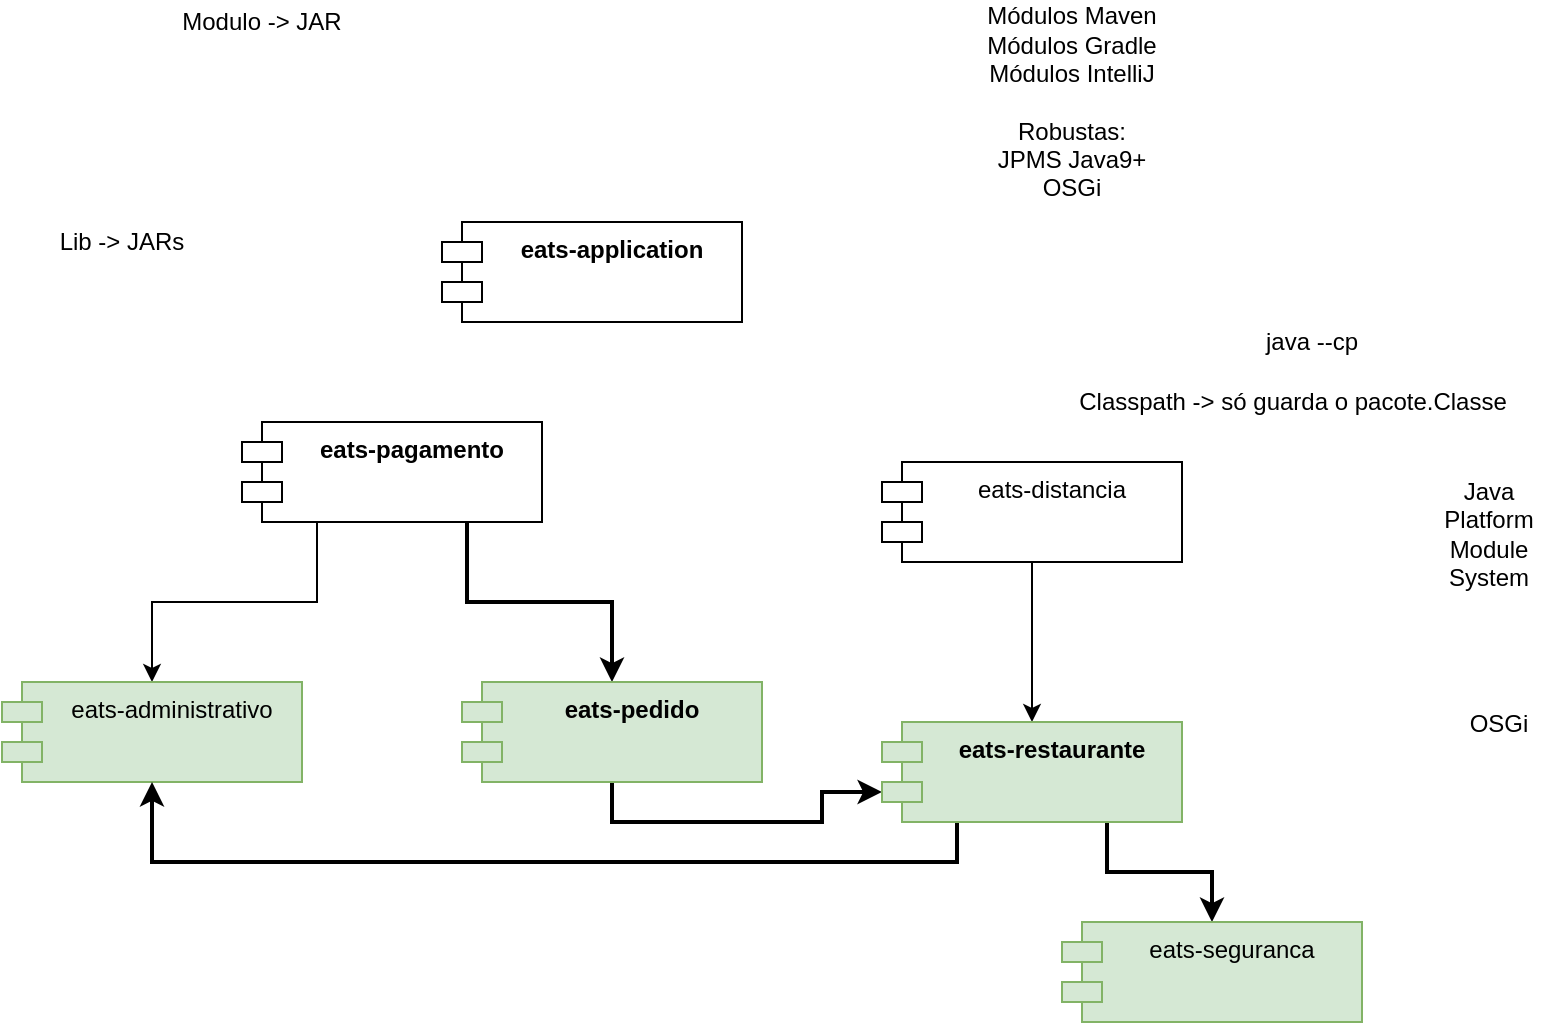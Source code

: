 <mxfile version="12.9.4" type="device"><diagram id="_yTQnMyqzVm5JlsCH8YL" name="Page-1"><mxGraphModel dx="868" dy="448" grid="1" gridSize="10" guides="1" tooltips="1" connect="1" arrows="1" fold="1" page="1" pageScale="1" pageWidth="850" pageHeight="1100" math="0" shadow="0"><root><mxCell id="0"/><mxCell id="1" parent="0"/><mxCell id="GqL_tACmPNyeMi0VRxGG-11" style="edgeStyle=orthogonalEdgeStyle;rounded=0;orthogonalLoop=1;jettySize=auto;html=1;exitX=0.25;exitY=1;exitDx=0;exitDy=0;entryX=0.5;entryY=0;entryDx=0;entryDy=0;" edge="1" parent="1" source="GqL_tACmPNyeMi0VRxGG-1" target="GqL_tACmPNyeMi0VRxGG-9"><mxGeometry relative="1" as="geometry"/></mxCell><mxCell id="GqL_tACmPNyeMi0VRxGG-12" style="edgeStyle=orthogonalEdgeStyle;rounded=0;orthogonalLoop=1;jettySize=auto;html=1;exitX=0.75;exitY=1;exitDx=0;exitDy=0;fontStyle=0;strokeWidth=2;" edge="1" parent="1" source="GqL_tACmPNyeMi0VRxGG-1" target="GqL_tACmPNyeMi0VRxGG-10"><mxGeometry relative="1" as="geometry"/></mxCell><mxCell id="GqL_tACmPNyeMi0VRxGG-1" value="eats-pagamento" style="shape=module;align=left;spacingLeft=20;align=center;verticalAlign=top;fontStyle=1" vertex="1" parent="1"><mxGeometry x="190" y="240" width="150" height="50" as="geometry"/></mxCell><mxCell id="GqL_tACmPNyeMi0VRxGG-7" value="Lib -&amp;gt; JARs" style="text;html=1;strokeColor=none;fillColor=none;align=center;verticalAlign=middle;whiteSpace=wrap;rounded=0;" vertex="1" parent="1"><mxGeometry x="70" y="140" width="120" height="20" as="geometry"/></mxCell><mxCell id="GqL_tACmPNyeMi0VRxGG-8" value="Modulo -&amp;gt; JAR" style="text;html=1;strokeColor=none;fillColor=none;align=center;verticalAlign=middle;whiteSpace=wrap;rounded=0;" vertex="1" parent="1"><mxGeometry x="80" y="30" width="240" height="20" as="geometry"/></mxCell><mxCell id="GqL_tACmPNyeMi0VRxGG-9" value="eats-administrativo" style="shape=module;align=left;spacingLeft=20;align=center;verticalAlign=top;fillColor=#d5e8d4;strokeColor=#82b366;" vertex="1" parent="1"><mxGeometry x="70" y="370" width="150" height="50" as="geometry"/></mxCell><mxCell id="GqL_tACmPNyeMi0VRxGG-20" style="edgeStyle=orthogonalEdgeStyle;rounded=0;orthogonalLoop=1;jettySize=auto;html=1;exitX=0.5;exitY=1;exitDx=0;exitDy=0;entryX=0;entryY=0;entryDx=0;entryDy=35;entryPerimeter=0;strokeWidth=2;" edge="1" parent="1" source="GqL_tACmPNyeMi0VRxGG-10" target="GqL_tACmPNyeMi0VRxGG-15"><mxGeometry relative="1" as="geometry"/></mxCell><mxCell id="GqL_tACmPNyeMi0VRxGG-10" value="eats-pedido" style="shape=module;align=left;spacingLeft=20;align=center;verticalAlign=top;fontStyle=1;fillColor=#d5e8d4;strokeColor=#82b366;" vertex="1" parent="1"><mxGeometry x="300" y="370" width="150" height="50" as="geometry"/></mxCell><mxCell id="GqL_tACmPNyeMi0VRxGG-13" value="Módulos Maven&lt;br&gt;Módulos Gradle&lt;br&gt;Módulos IntelliJ&lt;br&gt;&lt;br&gt;Robustas:&lt;br&gt;JPMS Java9+&lt;br&gt;OSGi" style="text;html=1;strokeColor=none;fillColor=none;align=center;verticalAlign=middle;whiteSpace=wrap;rounded=0;" vertex="1" parent="1"><mxGeometry x="520" y="70" width="170" height="20" as="geometry"/></mxCell><mxCell id="GqL_tACmPNyeMi0VRxGG-16" style="edgeStyle=orthogonalEdgeStyle;rounded=0;orthogonalLoop=1;jettySize=auto;html=1;exitX=0.5;exitY=1;exitDx=0;exitDy=0;entryX=0.5;entryY=0;entryDx=0;entryDy=0;" edge="1" parent="1" source="GqL_tACmPNyeMi0VRxGG-14" target="GqL_tACmPNyeMi0VRxGG-15"><mxGeometry relative="1" as="geometry"/></mxCell><mxCell id="GqL_tACmPNyeMi0VRxGG-14" value="eats-distancia" style="shape=module;align=left;spacingLeft=20;align=center;verticalAlign=top;" vertex="1" parent="1"><mxGeometry x="510" y="260" width="150" height="50" as="geometry"/></mxCell><mxCell id="GqL_tACmPNyeMi0VRxGG-17" style="edgeStyle=orthogonalEdgeStyle;rounded=0;orthogonalLoop=1;jettySize=auto;html=1;exitX=0.25;exitY=1;exitDx=0;exitDy=0;entryX=0.5;entryY=1;entryDx=0;entryDy=0;strokeWidth=2;" edge="1" parent="1" source="GqL_tACmPNyeMi0VRxGG-15" target="GqL_tACmPNyeMi0VRxGG-9"><mxGeometry relative="1" as="geometry"/></mxCell><mxCell id="GqL_tACmPNyeMi0VRxGG-19" style="edgeStyle=orthogonalEdgeStyle;rounded=0;orthogonalLoop=1;jettySize=auto;html=1;exitX=0.75;exitY=1;exitDx=0;exitDy=0;entryX=0.5;entryY=0;entryDx=0;entryDy=0;strokeWidth=2;" edge="1" parent="1" source="GqL_tACmPNyeMi0VRxGG-15" target="GqL_tACmPNyeMi0VRxGG-18"><mxGeometry relative="1" as="geometry"/></mxCell><mxCell id="GqL_tACmPNyeMi0VRxGG-15" value="eats-restaurante" style="shape=module;align=left;spacingLeft=20;align=center;verticalAlign=top;fontStyle=1;fillColor=#d5e8d4;strokeColor=#82b366;" vertex="1" parent="1"><mxGeometry x="510" y="390" width="150" height="50" as="geometry"/></mxCell><mxCell id="GqL_tACmPNyeMi0VRxGG-18" value="eats-seguranca" style="shape=module;align=left;spacingLeft=20;align=center;verticalAlign=top;fillColor=#d5e8d4;strokeColor=#82b366;" vertex="1" parent="1"><mxGeometry x="600" y="490" width="150" height="50" as="geometry"/></mxCell><mxCell id="GqL_tACmPNyeMi0VRxGG-22" value="java --cp" style="text;html=1;strokeColor=none;fillColor=none;align=center;verticalAlign=middle;whiteSpace=wrap;rounded=0;" vertex="1" parent="1"><mxGeometry x="670" y="190" width="110" height="20" as="geometry"/></mxCell><mxCell id="GqL_tACmPNyeMi0VRxGG-24" value="Classpath -&amp;gt; só guarda o pacote.Classe" style="text;html=1;align=center;verticalAlign=middle;resizable=0;points=[];autosize=1;" vertex="1" parent="1"><mxGeometry x="600" y="220" width="230" height="20" as="geometry"/></mxCell><mxCell id="GqL_tACmPNyeMi0VRxGG-25" value="Java&lt;br&gt;Platform&lt;br&gt;Module&lt;br&gt;System" style="text;html=1;align=center;verticalAlign=middle;resizable=0;points=[];autosize=1;" vertex="1" parent="1"><mxGeometry x="783" y="266" width="60" height="60" as="geometry"/></mxCell><mxCell id="GqL_tACmPNyeMi0VRxGG-26" value="OSGi" style="text;html=1;align=center;verticalAlign=middle;resizable=0;points=[];autosize=1;" vertex="1" parent="1"><mxGeometry x="798" y="381" width="40" height="20" as="geometry"/></mxCell><mxCell id="GqL_tACmPNyeMi0VRxGG-27" value="eats-application" style="shape=module;align=left;spacingLeft=20;align=center;verticalAlign=top;fontStyle=1" vertex="1" parent="1"><mxGeometry x="290" y="140" width="150" height="50" as="geometry"/></mxCell></root></mxGraphModel></diagram></mxfile>